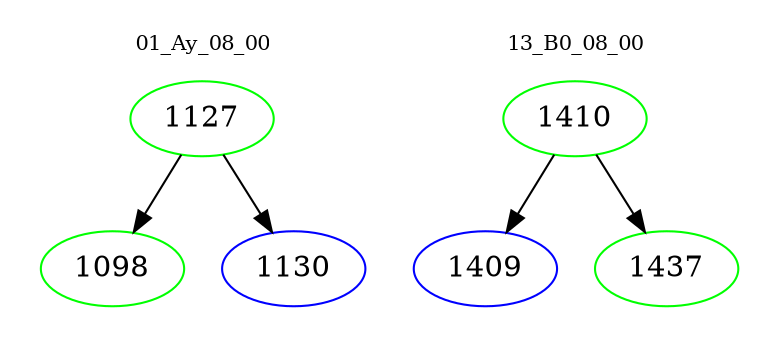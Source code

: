 digraph{
subgraph cluster_0 {
color = white
label = "01_Ay_08_00";
fontsize=10;
T0_1127 [label="1127", color="green"]
T0_1127 -> T0_1098 [color="black"]
T0_1098 [label="1098", color="green"]
T0_1127 -> T0_1130 [color="black"]
T0_1130 [label="1130", color="blue"]
}
subgraph cluster_1 {
color = white
label = "13_B0_08_00";
fontsize=10;
T1_1410 [label="1410", color="green"]
T1_1410 -> T1_1409 [color="black"]
T1_1409 [label="1409", color="blue"]
T1_1410 -> T1_1437 [color="black"]
T1_1437 [label="1437", color="green"]
}
}
